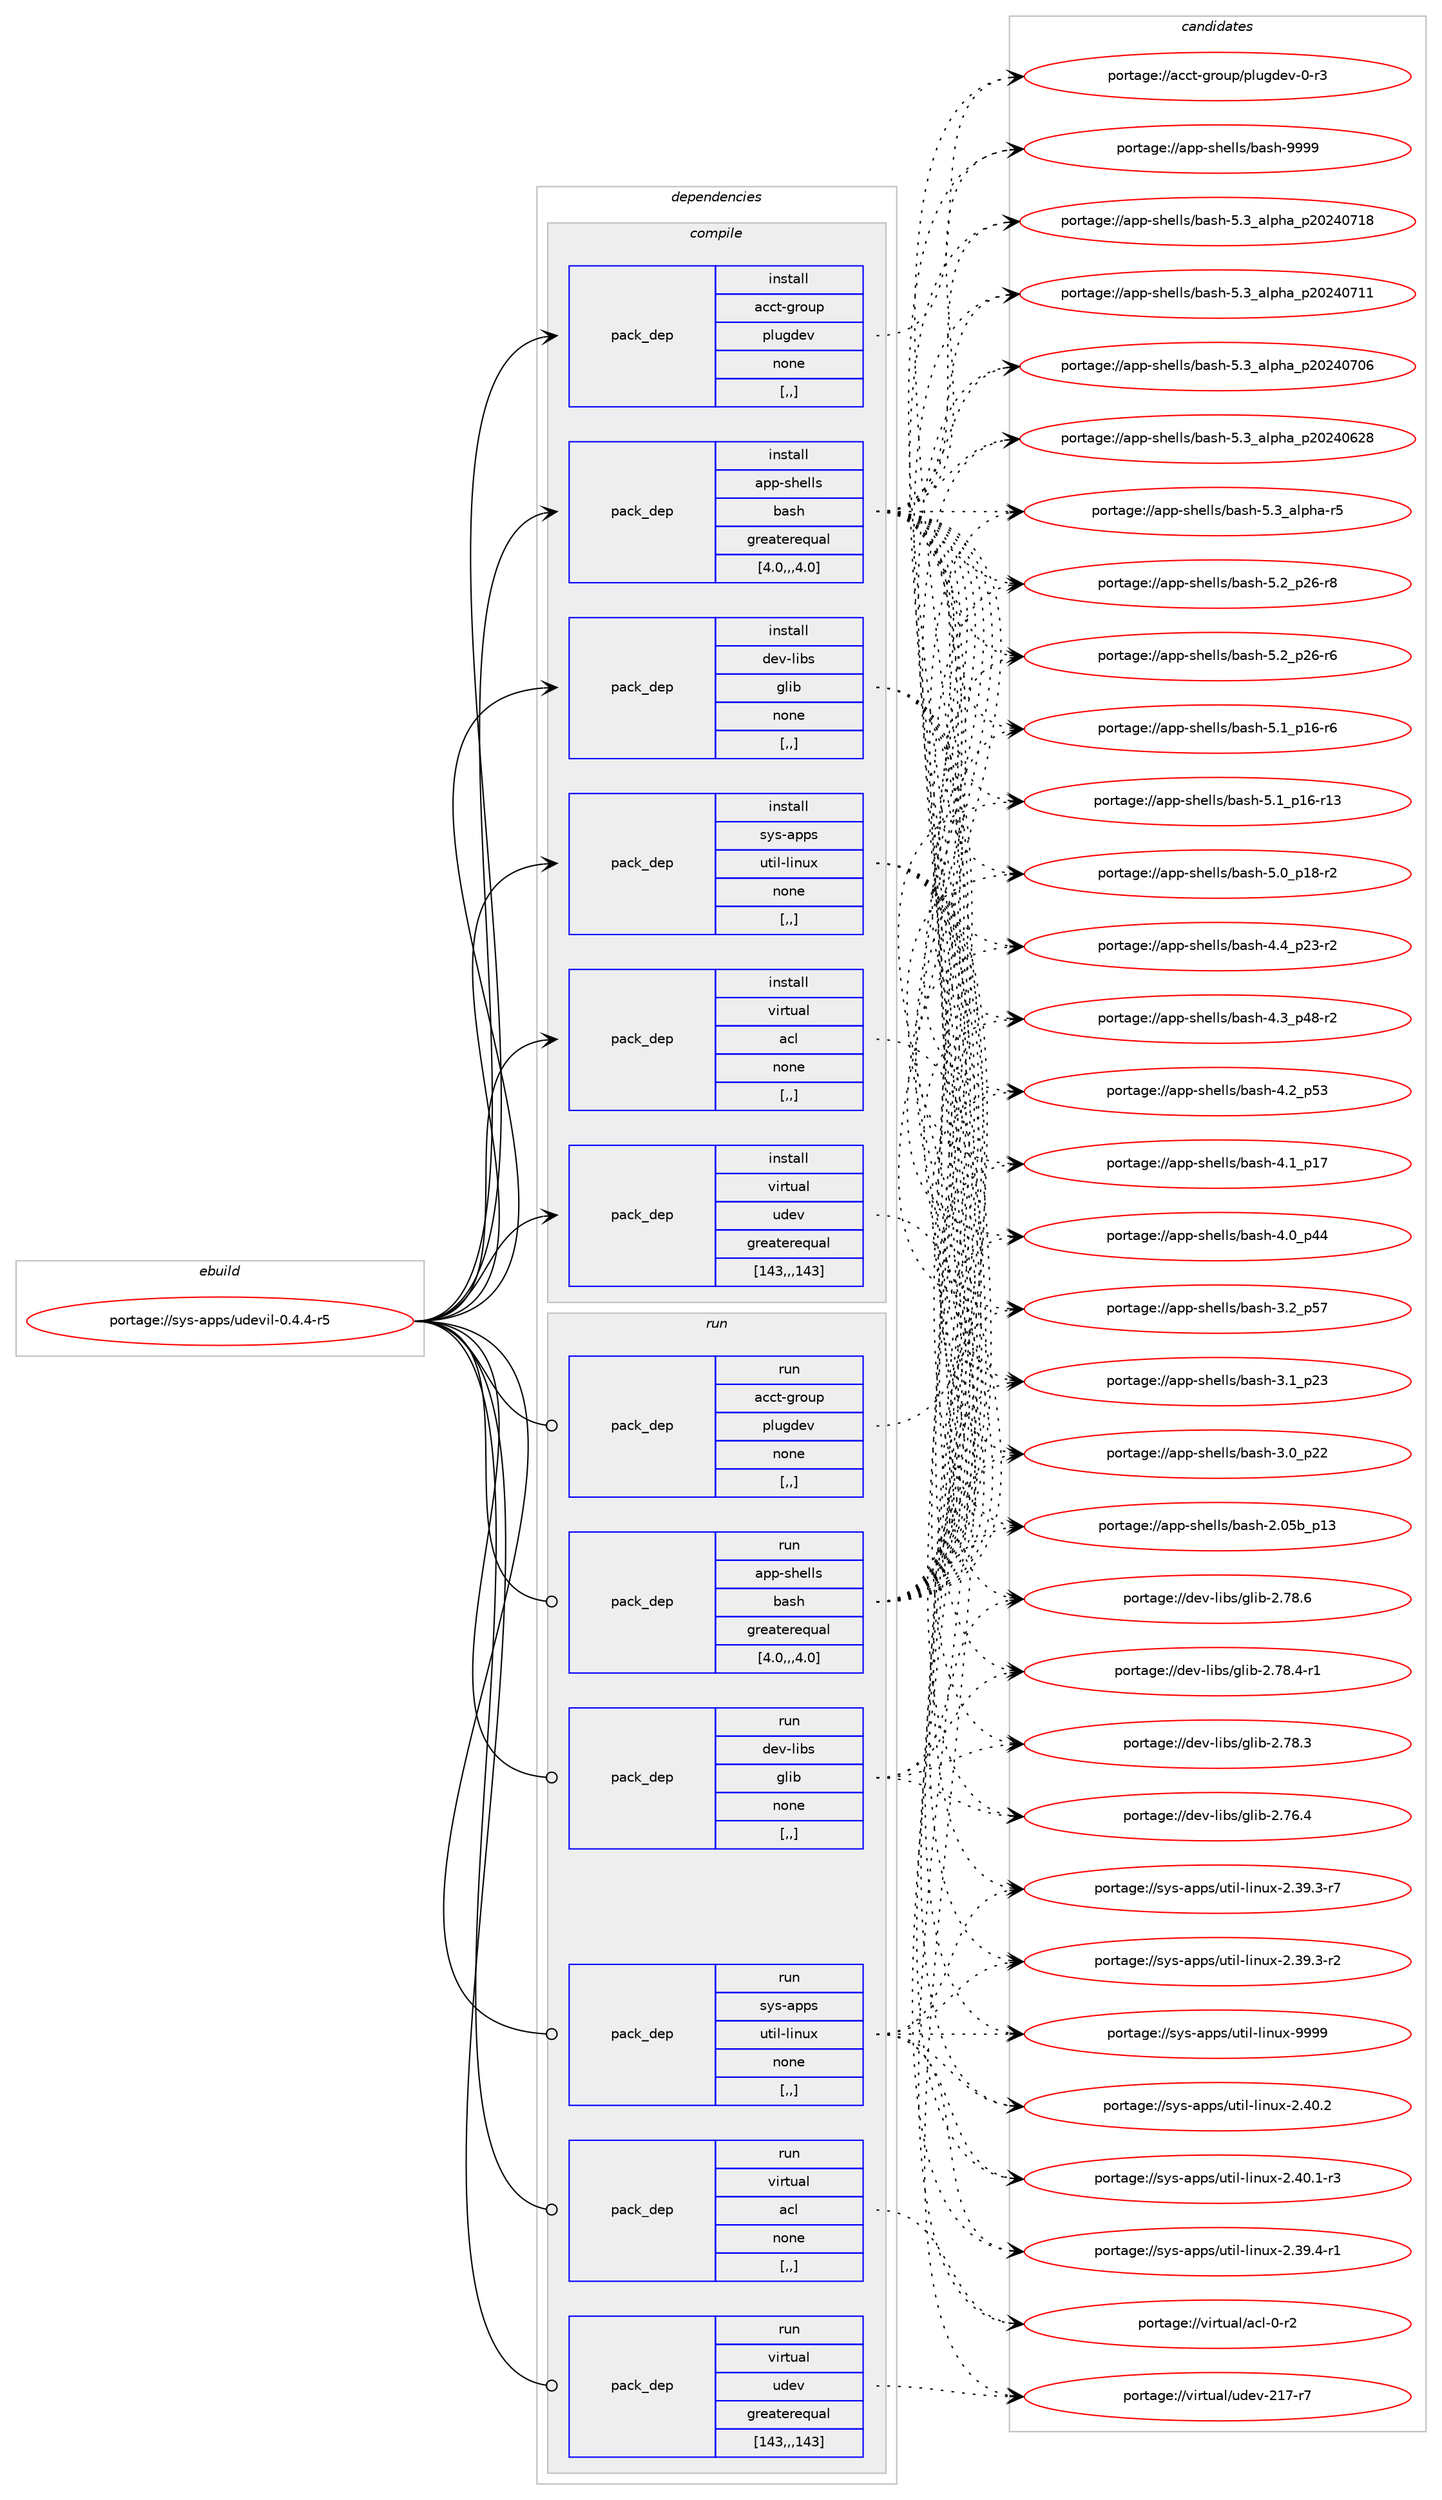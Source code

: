 digraph prolog {

# *************
# Graph options
# *************

newrank=true;
concentrate=true;
compound=true;
graph [rankdir=LR,fontname=Helvetica,fontsize=10,ranksep=1.5];#, ranksep=2.5, nodesep=0.2];
edge  [arrowhead=vee];
node  [fontname=Helvetica,fontsize=10];

# **********
# The ebuild
# **********

subgraph cluster_leftcol {
color=gray;
label=<<i>ebuild</i>>;
id [label="portage://sys-apps/udevil-0.4.4-r5", color=red, width=4, href="../sys-apps/udevil-0.4.4-r5.svg"];
}

# ****************
# The dependencies
# ****************

subgraph cluster_midcol {
color=gray;
label=<<i>dependencies</i>>;
subgraph cluster_compile {
fillcolor="#eeeeee";
style=filled;
label=<<i>compile</i>>;
subgraph pack310274 {
dependency426300 [label=<<TABLE BORDER="0" CELLBORDER="1" CELLSPACING="0" CELLPADDING="4" WIDTH="220"><TR><TD ROWSPAN="6" CELLPADDING="30">pack_dep</TD></TR><TR><TD WIDTH="110">install</TD></TR><TR><TD>acct-group</TD></TR><TR><TD>plugdev</TD></TR><TR><TD>none</TD></TR><TR><TD>[,,]</TD></TR></TABLE>>, shape=none, color=blue];
}
id:e -> dependency426300:w [weight=20,style="solid",arrowhead="vee"];
subgraph pack310275 {
dependency426301 [label=<<TABLE BORDER="0" CELLBORDER="1" CELLSPACING="0" CELLPADDING="4" WIDTH="220"><TR><TD ROWSPAN="6" CELLPADDING="30">pack_dep</TD></TR><TR><TD WIDTH="110">install</TD></TR><TR><TD>app-shells</TD></TR><TR><TD>bash</TD></TR><TR><TD>greaterequal</TD></TR><TR><TD>[4.0,,,4.0]</TD></TR></TABLE>>, shape=none, color=blue];
}
id:e -> dependency426301:w [weight=20,style="solid",arrowhead="vee"];
subgraph pack310276 {
dependency426302 [label=<<TABLE BORDER="0" CELLBORDER="1" CELLSPACING="0" CELLPADDING="4" WIDTH="220"><TR><TD ROWSPAN="6" CELLPADDING="30">pack_dep</TD></TR><TR><TD WIDTH="110">install</TD></TR><TR><TD>dev-libs</TD></TR><TR><TD>glib</TD></TR><TR><TD>none</TD></TR><TR><TD>[,,]</TD></TR></TABLE>>, shape=none, color=blue];
}
id:e -> dependency426302:w [weight=20,style="solid",arrowhead="vee"];
subgraph pack310277 {
dependency426303 [label=<<TABLE BORDER="0" CELLBORDER="1" CELLSPACING="0" CELLPADDING="4" WIDTH="220"><TR><TD ROWSPAN="6" CELLPADDING="30">pack_dep</TD></TR><TR><TD WIDTH="110">install</TD></TR><TR><TD>sys-apps</TD></TR><TR><TD>util-linux</TD></TR><TR><TD>none</TD></TR><TR><TD>[,,]</TD></TR></TABLE>>, shape=none, color=blue];
}
id:e -> dependency426303:w [weight=20,style="solid",arrowhead="vee"];
subgraph pack310278 {
dependency426304 [label=<<TABLE BORDER="0" CELLBORDER="1" CELLSPACING="0" CELLPADDING="4" WIDTH="220"><TR><TD ROWSPAN="6" CELLPADDING="30">pack_dep</TD></TR><TR><TD WIDTH="110">install</TD></TR><TR><TD>virtual</TD></TR><TR><TD>acl</TD></TR><TR><TD>none</TD></TR><TR><TD>[,,]</TD></TR></TABLE>>, shape=none, color=blue];
}
id:e -> dependency426304:w [weight=20,style="solid",arrowhead="vee"];
subgraph pack310279 {
dependency426305 [label=<<TABLE BORDER="0" CELLBORDER="1" CELLSPACING="0" CELLPADDING="4" WIDTH="220"><TR><TD ROWSPAN="6" CELLPADDING="30">pack_dep</TD></TR><TR><TD WIDTH="110">install</TD></TR><TR><TD>virtual</TD></TR><TR><TD>udev</TD></TR><TR><TD>greaterequal</TD></TR><TR><TD>[143,,,143]</TD></TR></TABLE>>, shape=none, color=blue];
}
id:e -> dependency426305:w [weight=20,style="solid",arrowhead="vee"];
}
subgraph cluster_compileandrun {
fillcolor="#eeeeee";
style=filled;
label=<<i>compile and run</i>>;
}
subgraph cluster_run {
fillcolor="#eeeeee";
style=filled;
label=<<i>run</i>>;
subgraph pack310280 {
dependency426306 [label=<<TABLE BORDER="0" CELLBORDER="1" CELLSPACING="0" CELLPADDING="4" WIDTH="220"><TR><TD ROWSPAN="6" CELLPADDING="30">pack_dep</TD></TR><TR><TD WIDTH="110">run</TD></TR><TR><TD>acct-group</TD></TR><TR><TD>plugdev</TD></TR><TR><TD>none</TD></TR><TR><TD>[,,]</TD></TR></TABLE>>, shape=none, color=blue];
}
id:e -> dependency426306:w [weight=20,style="solid",arrowhead="odot"];
subgraph pack310281 {
dependency426307 [label=<<TABLE BORDER="0" CELLBORDER="1" CELLSPACING="0" CELLPADDING="4" WIDTH="220"><TR><TD ROWSPAN="6" CELLPADDING="30">pack_dep</TD></TR><TR><TD WIDTH="110">run</TD></TR><TR><TD>app-shells</TD></TR><TR><TD>bash</TD></TR><TR><TD>greaterequal</TD></TR><TR><TD>[4.0,,,4.0]</TD></TR></TABLE>>, shape=none, color=blue];
}
id:e -> dependency426307:w [weight=20,style="solid",arrowhead="odot"];
subgraph pack310282 {
dependency426308 [label=<<TABLE BORDER="0" CELLBORDER="1" CELLSPACING="0" CELLPADDING="4" WIDTH="220"><TR><TD ROWSPAN="6" CELLPADDING="30">pack_dep</TD></TR><TR><TD WIDTH="110">run</TD></TR><TR><TD>dev-libs</TD></TR><TR><TD>glib</TD></TR><TR><TD>none</TD></TR><TR><TD>[,,]</TD></TR></TABLE>>, shape=none, color=blue];
}
id:e -> dependency426308:w [weight=20,style="solid",arrowhead="odot"];
subgraph pack310283 {
dependency426309 [label=<<TABLE BORDER="0" CELLBORDER="1" CELLSPACING="0" CELLPADDING="4" WIDTH="220"><TR><TD ROWSPAN="6" CELLPADDING="30">pack_dep</TD></TR><TR><TD WIDTH="110">run</TD></TR><TR><TD>sys-apps</TD></TR><TR><TD>util-linux</TD></TR><TR><TD>none</TD></TR><TR><TD>[,,]</TD></TR></TABLE>>, shape=none, color=blue];
}
id:e -> dependency426309:w [weight=20,style="solid",arrowhead="odot"];
subgraph pack310284 {
dependency426310 [label=<<TABLE BORDER="0" CELLBORDER="1" CELLSPACING="0" CELLPADDING="4" WIDTH="220"><TR><TD ROWSPAN="6" CELLPADDING="30">pack_dep</TD></TR><TR><TD WIDTH="110">run</TD></TR><TR><TD>virtual</TD></TR><TR><TD>acl</TD></TR><TR><TD>none</TD></TR><TR><TD>[,,]</TD></TR></TABLE>>, shape=none, color=blue];
}
id:e -> dependency426310:w [weight=20,style="solid",arrowhead="odot"];
subgraph pack310285 {
dependency426311 [label=<<TABLE BORDER="0" CELLBORDER="1" CELLSPACING="0" CELLPADDING="4" WIDTH="220"><TR><TD ROWSPAN="6" CELLPADDING="30">pack_dep</TD></TR><TR><TD WIDTH="110">run</TD></TR><TR><TD>virtual</TD></TR><TR><TD>udev</TD></TR><TR><TD>greaterequal</TD></TR><TR><TD>[143,,,143]</TD></TR></TABLE>>, shape=none, color=blue];
}
id:e -> dependency426311:w [weight=20,style="solid",arrowhead="odot"];
}
}

# **************
# The candidates
# **************

subgraph cluster_choices {
rank=same;
color=gray;
label=<<i>candidates</i>>;

subgraph choice310274 {
color=black;
nodesep=1;
choice979999116451031141111171124711210811710310010111845484511451 [label="portage://acct-group/plugdev-0-r3", color=red, width=4,href="../acct-group/plugdev-0-r3.svg"];
dependency426300:e -> choice979999116451031141111171124711210811710310010111845484511451:w [style=dotted,weight="100"];
}
subgraph choice310275 {
color=black;
nodesep=1;
choice97112112451151041011081081154798971151044557575757 [label="portage://app-shells/bash-9999", color=red, width=4,href="../app-shells/bash-9999.svg"];
choice971121124511510410110810811547989711510445534651959710811210497951125048505248554956 [label="portage://app-shells/bash-5.3_alpha_p20240718", color=red, width=4,href="../app-shells/bash-5.3_alpha_p20240718.svg"];
choice971121124511510410110810811547989711510445534651959710811210497951125048505248554949 [label="portage://app-shells/bash-5.3_alpha_p20240711", color=red, width=4,href="../app-shells/bash-5.3_alpha_p20240711.svg"];
choice971121124511510410110810811547989711510445534651959710811210497951125048505248554854 [label="portage://app-shells/bash-5.3_alpha_p20240706", color=red, width=4,href="../app-shells/bash-5.3_alpha_p20240706.svg"];
choice971121124511510410110810811547989711510445534651959710811210497951125048505248545056 [label="portage://app-shells/bash-5.3_alpha_p20240628", color=red, width=4,href="../app-shells/bash-5.3_alpha_p20240628.svg"];
choice9711211245115104101108108115479897115104455346519597108112104974511453 [label="portage://app-shells/bash-5.3_alpha-r5", color=red, width=4,href="../app-shells/bash-5.3_alpha-r5.svg"];
choice9711211245115104101108108115479897115104455346509511250544511456 [label="portage://app-shells/bash-5.2_p26-r8", color=red, width=4,href="../app-shells/bash-5.2_p26-r8.svg"];
choice9711211245115104101108108115479897115104455346509511250544511454 [label="portage://app-shells/bash-5.2_p26-r6", color=red, width=4,href="../app-shells/bash-5.2_p26-r6.svg"];
choice9711211245115104101108108115479897115104455346499511249544511454 [label="portage://app-shells/bash-5.1_p16-r6", color=red, width=4,href="../app-shells/bash-5.1_p16-r6.svg"];
choice971121124511510410110810811547989711510445534649951124954451144951 [label="portage://app-shells/bash-5.1_p16-r13", color=red, width=4,href="../app-shells/bash-5.1_p16-r13.svg"];
choice9711211245115104101108108115479897115104455346489511249564511450 [label="portage://app-shells/bash-5.0_p18-r2", color=red, width=4,href="../app-shells/bash-5.0_p18-r2.svg"];
choice9711211245115104101108108115479897115104455246529511250514511450 [label="portage://app-shells/bash-4.4_p23-r2", color=red, width=4,href="../app-shells/bash-4.4_p23-r2.svg"];
choice9711211245115104101108108115479897115104455246519511252564511450 [label="portage://app-shells/bash-4.3_p48-r2", color=red, width=4,href="../app-shells/bash-4.3_p48-r2.svg"];
choice971121124511510410110810811547989711510445524650951125351 [label="portage://app-shells/bash-4.2_p53", color=red, width=4,href="../app-shells/bash-4.2_p53.svg"];
choice971121124511510410110810811547989711510445524649951124955 [label="portage://app-shells/bash-4.1_p17", color=red, width=4,href="../app-shells/bash-4.1_p17.svg"];
choice971121124511510410110810811547989711510445524648951125252 [label="portage://app-shells/bash-4.0_p44", color=red, width=4,href="../app-shells/bash-4.0_p44.svg"];
choice971121124511510410110810811547989711510445514650951125355 [label="portage://app-shells/bash-3.2_p57", color=red, width=4,href="../app-shells/bash-3.2_p57.svg"];
choice971121124511510410110810811547989711510445514649951125051 [label="portage://app-shells/bash-3.1_p23", color=red, width=4,href="../app-shells/bash-3.1_p23.svg"];
choice971121124511510410110810811547989711510445514648951125050 [label="portage://app-shells/bash-3.0_p22", color=red, width=4,href="../app-shells/bash-3.0_p22.svg"];
choice9711211245115104101108108115479897115104455046485398951124951 [label="portage://app-shells/bash-2.05b_p13", color=red, width=4,href="../app-shells/bash-2.05b_p13.svg"];
dependency426301:e -> choice97112112451151041011081081154798971151044557575757:w [style=dotted,weight="100"];
dependency426301:e -> choice971121124511510410110810811547989711510445534651959710811210497951125048505248554956:w [style=dotted,weight="100"];
dependency426301:e -> choice971121124511510410110810811547989711510445534651959710811210497951125048505248554949:w [style=dotted,weight="100"];
dependency426301:e -> choice971121124511510410110810811547989711510445534651959710811210497951125048505248554854:w [style=dotted,weight="100"];
dependency426301:e -> choice971121124511510410110810811547989711510445534651959710811210497951125048505248545056:w [style=dotted,weight="100"];
dependency426301:e -> choice9711211245115104101108108115479897115104455346519597108112104974511453:w [style=dotted,weight="100"];
dependency426301:e -> choice9711211245115104101108108115479897115104455346509511250544511456:w [style=dotted,weight="100"];
dependency426301:e -> choice9711211245115104101108108115479897115104455346509511250544511454:w [style=dotted,weight="100"];
dependency426301:e -> choice9711211245115104101108108115479897115104455346499511249544511454:w [style=dotted,weight="100"];
dependency426301:e -> choice971121124511510410110810811547989711510445534649951124954451144951:w [style=dotted,weight="100"];
dependency426301:e -> choice9711211245115104101108108115479897115104455346489511249564511450:w [style=dotted,weight="100"];
dependency426301:e -> choice9711211245115104101108108115479897115104455246529511250514511450:w [style=dotted,weight="100"];
dependency426301:e -> choice9711211245115104101108108115479897115104455246519511252564511450:w [style=dotted,weight="100"];
dependency426301:e -> choice971121124511510410110810811547989711510445524650951125351:w [style=dotted,weight="100"];
dependency426301:e -> choice971121124511510410110810811547989711510445524649951124955:w [style=dotted,weight="100"];
dependency426301:e -> choice971121124511510410110810811547989711510445524648951125252:w [style=dotted,weight="100"];
dependency426301:e -> choice971121124511510410110810811547989711510445514650951125355:w [style=dotted,weight="100"];
dependency426301:e -> choice971121124511510410110810811547989711510445514649951125051:w [style=dotted,weight="100"];
dependency426301:e -> choice971121124511510410110810811547989711510445514648951125050:w [style=dotted,weight="100"];
dependency426301:e -> choice9711211245115104101108108115479897115104455046485398951124951:w [style=dotted,weight="100"];
}
subgraph choice310276 {
color=black;
nodesep=1;
choice1001011184510810598115471031081059845504655564654 [label="portage://dev-libs/glib-2.78.6", color=red, width=4,href="../dev-libs/glib-2.78.6.svg"];
choice10010111845108105981154710310810598455046555646524511449 [label="portage://dev-libs/glib-2.78.4-r1", color=red, width=4,href="../dev-libs/glib-2.78.4-r1.svg"];
choice1001011184510810598115471031081059845504655564651 [label="portage://dev-libs/glib-2.78.3", color=red, width=4,href="../dev-libs/glib-2.78.3.svg"];
choice1001011184510810598115471031081059845504655544652 [label="portage://dev-libs/glib-2.76.4", color=red, width=4,href="../dev-libs/glib-2.76.4.svg"];
dependency426302:e -> choice1001011184510810598115471031081059845504655564654:w [style=dotted,weight="100"];
dependency426302:e -> choice10010111845108105981154710310810598455046555646524511449:w [style=dotted,weight="100"];
dependency426302:e -> choice1001011184510810598115471031081059845504655564651:w [style=dotted,weight="100"];
dependency426302:e -> choice1001011184510810598115471031081059845504655544652:w [style=dotted,weight="100"];
}
subgraph choice310277 {
color=black;
nodesep=1;
choice115121115459711211211547117116105108451081051101171204557575757 [label="portage://sys-apps/util-linux-9999", color=red, width=4,href="../sys-apps/util-linux-9999.svg"];
choice1151211154597112112115471171161051084510810511011712045504652484650 [label="portage://sys-apps/util-linux-2.40.2", color=red, width=4,href="../sys-apps/util-linux-2.40.2.svg"];
choice11512111545971121121154711711610510845108105110117120455046524846494511451 [label="portage://sys-apps/util-linux-2.40.1-r3", color=red, width=4,href="../sys-apps/util-linux-2.40.1-r3.svg"];
choice11512111545971121121154711711610510845108105110117120455046515746524511449 [label="portage://sys-apps/util-linux-2.39.4-r1", color=red, width=4,href="../sys-apps/util-linux-2.39.4-r1.svg"];
choice11512111545971121121154711711610510845108105110117120455046515746514511455 [label="portage://sys-apps/util-linux-2.39.3-r7", color=red, width=4,href="../sys-apps/util-linux-2.39.3-r7.svg"];
choice11512111545971121121154711711610510845108105110117120455046515746514511450 [label="portage://sys-apps/util-linux-2.39.3-r2", color=red, width=4,href="../sys-apps/util-linux-2.39.3-r2.svg"];
dependency426303:e -> choice115121115459711211211547117116105108451081051101171204557575757:w [style=dotted,weight="100"];
dependency426303:e -> choice1151211154597112112115471171161051084510810511011712045504652484650:w [style=dotted,weight="100"];
dependency426303:e -> choice11512111545971121121154711711610510845108105110117120455046524846494511451:w [style=dotted,weight="100"];
dependency426303:e -> choice11512111545971121121154711711610510845108105110117120455046515746524511449:w [style=dotted,weight="100"];
dependency426303:e -> choice11512111545971121121154711711610510845108105110117120455046515746514511455:w [style=dotted,weight="100"];
dependency426303:e -> choice11512111545971121121154711711610510845108105110117120455046515746514511450:w [style=dotted,weight="100"];
}
subgraph choice310278 {
color=black;
nodesep=1;
choice1181051141161179710847979910845484511450 [label="portage://virtual/acl-0-r2", color=red, width=4,href="../virtual/acl-0-r2.svg"];
dependency426304:e -> choice1181051141161179710847979910845484511450:w [style=dotted,weight="100"];
}
subgraph choice310279 {
color=black;
nodesep=1;
choice1181051141161179710847117100101118455049554511455 [label="portage://virtual/udev-217-r7", color=red, width=4,href="../virtual/udev-217-r7.svg"];
dependency426305:e -> choice1181051141161179710847117100101118455049554511455:w [style=dotted,weight="100"];
}
subgraph choice310280 {
color=black;
nodesep=1;
choice979999116451031141111171124711210811710310010111845484511451 [label="portage://acct-group/plugdev-0-r3", color=red, width=4,href="../acct-group/plugdev-0-r3.svg"];
dependency426306:e -> choice979999116451031141111171124711210811710310010111845484511451:w [style=dotted,weight="100"];
}
subgraph choice310281 {
color=black;
nodesep=1;
choice97112112451151041011081081154798971151044557575757 [label="portage://app-shells/bash-9999", color=red, width=4,href="../app-shells/bash-9999.svg"];
choice971121124511510410110810811547989711510445534651959710811210497951125048505248554956 [label="portage://app-shells/bash-5.3_alpha_p20240718", color=red, width=4,href="../app-shells/bash-5.3_alpha_p20240718.svg"];
choice971121124511510410110810811547989711510445534651959710811210497951125048505248554949 [label="portage://app-shells/bash-5.3_alpha_p20240711", color=red, width=4,href="../app-shells/bash-5.3_alpha_p20240711.svg"];
choice971121124511510410110810811547989711510445534651959710811210497951125048505248554854 [label="portage://app-shells/bash-5.3_alpha_p20240706", color=red, width=4,href="../app-shells/bash-5.3_alpha_p20240706.svg"];
choice971121124511510410110810811547989711510445534651959710811210497951125048505248545056 [label="portage://app-shells/bash-5.3_alpha_p20240628", color=red, width=4,href="../app-shells/bash-5.3_alpha_p20240628.svg"];
choice9711211245115104101108108115479897115104455346519597108112104974511453 [label="portage://app-shells/bash-5.3_alpha-r5", color=red, width=4,href="../app-shells/bash-5.3_alpha-r5.svg"];
choice9711211245115104101108108115479897115104455346509511250544511456 [label="portage://app-shells/bash-5.2_p26-r8", color=red, width=4,href="../app-shells/bash-5.2_p26-r8.svg"];
choice9711211245115104101108108115479897115104455346509511250544511454 [label="portage://app-shells/bash-5.2_p26-r6", color=red, width=4,href="../app-shells/bash-5.2_p26-r6.svg"];
choice9711211245115104101108108115479897115104455346499511249544511454 [label="portage://app-shells/bash-5.1_p16-r6", color=red, width=4,href="../app-shells/bash-5.1_p16-r6.svg"];
choice971121124511510410110810811547989711510445534649951124954451144951 [label="portage://app-shells/bash-5.1_p16-r13", color=red, width=4,href="../app-shells/bash-5.1_p16-r13.svg"];
choice9711211245115104101108108115479897115104455346489511249564511450 [label="portage://app-shells/bash-5.0_p18-r2", color=red, width=4,href="../app-shells/bash-5.0_p18-r2.svg"];
choice9711211245115104101108108115479897115104455246529511250514511450 [label="portage://app-shells/bash-4.4_p23-r2", color=red, width=4,href="../app-shells/bash-4.4_p23-r2.svg"];
choice9711211245115104101108108115479897115104455246519511252564511450 [label="portage://app-shells/bash-4.3_p48-r2", color=red, width=4,href="../app-shells/bash-4.3_p48-r2.svg"];
choice971121124511510410110810811547989711510445524650951125351 [label="portage://app-shells/bash-4.2_p53", color=red, width=4,href="../app-shells/bash-4.2_p53.svg"];
choice971121124511510410110810811547989711510445524649951124955 [label="portage://app-shells/bash-4.1_p17", color=red, width=4,href="../app-shells/bash-4.1_p17.svg"];
choice971121124511510410110810811547989711510445524648951125252 [label="portage://app-shells/bash-4.0_p44", color=red, width=4,href="../app-shells/bash-4.0_p44.svg"];
choice971121124511510410110810811547989711510445514650951125355 [label="portage://app-shells/bash-3.2_p57", color=red, width=4,href="../app-shells/bash-3.2_p57.svg"];
choice971121124511510410110810811547989711510445514649951125051 [label="portage://app-shells/bash-3.1_p23", color=red, width=4,href="../app-shells/bash-3.1_p23.svg"];
choice971121124511510410110810811547989711510445514648951125050 [label="portage://app-shells/bash-3.0_p22", color=red, width=4,href="../app-shells/bash-3.0_p22.svg"];
choice9711211245115104101108108115479897115104455046485398951124951 [label="portage://app-shells/bash-2.05b_p13", color=red, width=4,href="../app-shells/bash-2.05b_p13.svg"];
dependency426307:e -> choice97112112451151041011081081154798971151044557575757:w [style=dotted,weight="100"];
dependency426307:e -> choice971121124511510410110810811547989711510445534651959710811210497951125048505248554956:w [style=dotted,weight="100"];
dependency426307:e -> choice971121124511510410110810811547989711510445534651959710811210497951125048505248554949:w [style=dotted,weight="100"];
dependency426307:e -> choice971121124511510410110810811547989711510445534651959710811210497951125048505248554854:w [style=dotted,weight="100"];
dependency426307:e -> choice971121124511510410110810811547989711510445534651959710811210497951125048505248545056:w [style=dotted,weight="100"];
dependency426307:e -> choice9711211245115104101108108115479897115104455346519597108112104974511453:w [style=dotted,weight="100"];
dependency426307:e -> choice9711211245115104101108108115479897115104455346509511250544511456:w [style=dotted,weight="100"];
dependency426307:e -> choice9711211245115104101108108115479897115104455346509511250544511454:w [style=dotted,weight="100"];
dependency426307:e -> choice9711211245115104101108108115479897115104455346499511249544511454:w [style=dotted,weight="100"];
dependency426307:e -> choice971121124511510410110810811547989711510445534649951124954451144951:w [style=dotted,weight="100"];
dependency426307:e -> choice9711211245115104101108108115479897115104455346489511249564511450:w [style=dotted,weight="100"];
dependency426307:e -> choice9711211245115104101108108115479897115104455246529511250514511450:w [style=dotted,weight="100"];
dependency426307:e -> choice9711211245115104101108108115479897115104455246519511252564511450:w [style=dotted,weight="100"];
dependency426307:e -> choice971121124511510410110810811547989711510445524650951125351:w [style=dotted,weight="100"];
dependency426307:e -> choice971121124511510410110810811547989711510445524649951124955:w [style=dotted,weight="100"];
dependency426307:e -> choice971121124511510410110810811547989711510445524648951125252:w [style=dotted,weight="100"];
dependency426307:e -> choice971121124511510410110810811547989711510445514650951125355:w [style=dotted,weight="100"];
dependency426307:e -> choice971121124511510410110810811547989711510445514649951125051:w [style=dotted,weight="100"];
dependency426307:e -> choice971121124511510410110810811547989711510445514648951125050:w [style=dotted,weight="100"];
dependency426307:e -> choice9711211245115104101108108115479897115104455046485398951124951:w [style=dotted,weight="100"];
}
subgraph choice310282 {
color=black;
nodesep=1;
choice1001011184510810598115471031081059845504655564654 [label="portage://dev-libs/glib-2.78.6", color=red, width=4,href="../dev-libs/glib-2.78.6.svg"];
choice10010111845108105981154710310810598455046555646524511449 [label="portage://dev-libs/glib-2.78.4-r1", color=red, width=4,href="../dev-libs/glib-2.78.4-r1.svg"];
choice1001011184510810598115471031081059845504655564651 [label="portage://dev-libs/glib-2.78.3", color=red, width=4,href="../dev-libs/glib-2.78.3.svg"];
choice1001011184510810598115471031081059845504655544652 [label="portage://dev-libs/glib-2.76.4", color=red, width=4,href="../dev-libs/glib-2.76.4.svg"];
dependency426308:e -> choice1001011184510810598115471031081059845504655564654:w [style=dotted,weight="100"];
dependency426308:e -> choice10010111845108105981154710310810598455046555646524511449:w [style=dotted,weight="100"];
dependency426308:e -> choice1001011184510810598115471031081059845504655564651:w [style=dotted,weight="100"];
dependency426308:e -> choice1001011184510810598115471031081059845504655544652:w [style=dotted,weight="100"];
}
subgraph choice310283 {
color=black;
nodesep=1;
choice115121115459711211211547117116105108451081051101171204557575757 [label="portage://sys-apps/util-linux-9999", color=red, width=4,href="../sys-apps/util-linux-9999.svg"];
choice1151211154597112112115471171161051084510810511011712045504652484650 [label="portage://sys-apps/util-linux-2.40.2", color=red, width=4,href="../sys-apps/util-linux-2.40.2.svg"];
choice11512111545971121121154711711610510845108105110117120455046524846494511451 [label="portage://sys-apps/util-linux-2.40.1-r3", color=red, width=4,href="../sys-apps/util-linux-2.40.1-r3.svg"];
choice11512111545971121121154711711610510845108105110117120455046515746524511449 [label="portage://sys-apps/util-linux-2.39.4-r1", color=red, width=4,href="../sys-apps/util-linux-2.39.4-r1.svg"];
choice11512111545971121121154711711610510845108105110117120455046515746514511455 [label="portage://sys-apps/util-linux-2.39.3-r7", color=red, width=4,href="../sys-apps/util-linux-2.39.3-r7.svg"];
choice11512111545971121121154711711610510845108105110117120455046515746514511450 [label="portage://sys-apps/util-linux-2.39.3-r2", color=red, width=4,href="../sys-apps/util-linux-2.39.3-r2.svg"];
dependency426309:e -> choice115121115459711211211547117116105108451081051101171204557575757:w [style=dotted,weight="100"];
dependency426309:e -> choice1151211154597112112115471171161051084510810511011712045504652484650:w [style=dotted,weight="100"];
dependency426309:e -> choice11512111545971121121154711711610510845108105110117120455046524846494511451:w [style=dotted,weight="100"];
dependency426309:e -> choice11512111545971121121154711711610510845108105110117120455046515746524511449:w [style=dotted,weight="100"];
dependency426309:e -> choice11512111545971121121154711711610510845108105110117120455046515746514511455:w [style=dotted,weight="100"];
dependency426309:e -> choice11512111545971121121154711711610510845108105110117120455046515746514511450:w [style=dotted,weight="100"];
}
subgraph choice310284 {
color=black;
nodesep=1;
choice1181051141161179710847979910845484511450 [label="portage://virtual/acl-0-r2", color=red, width=4,href="../virtual/acl-0-r2.svg"];
dependency426310:e -> choice1181051141161179710847979910845484511450:w [style=dotted,weight="100"];
}
subgraph choice310285 {
color=black;
nodesep=1;
choice1181051141161179710847117100101118455049554511455 [label="portage://virtual/udev-217-r7", color=red, width=4,href="../virtual/udev-217-r7.svg"];
dependency426311:e -> choice1181051141161179710847117100101118455049554511455:w [style=dotted,weight="100"];
}
}

}
